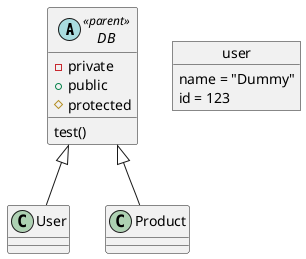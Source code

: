 @startuml
abstract class DB <<parent>>{
  -private
  +public
  #protected
  test()
}
DB <|-- User
DB <|-- Product

class User{

}
object user {
  name = "Dummy"
  id = 123
}
class Product{

}


@enduml
